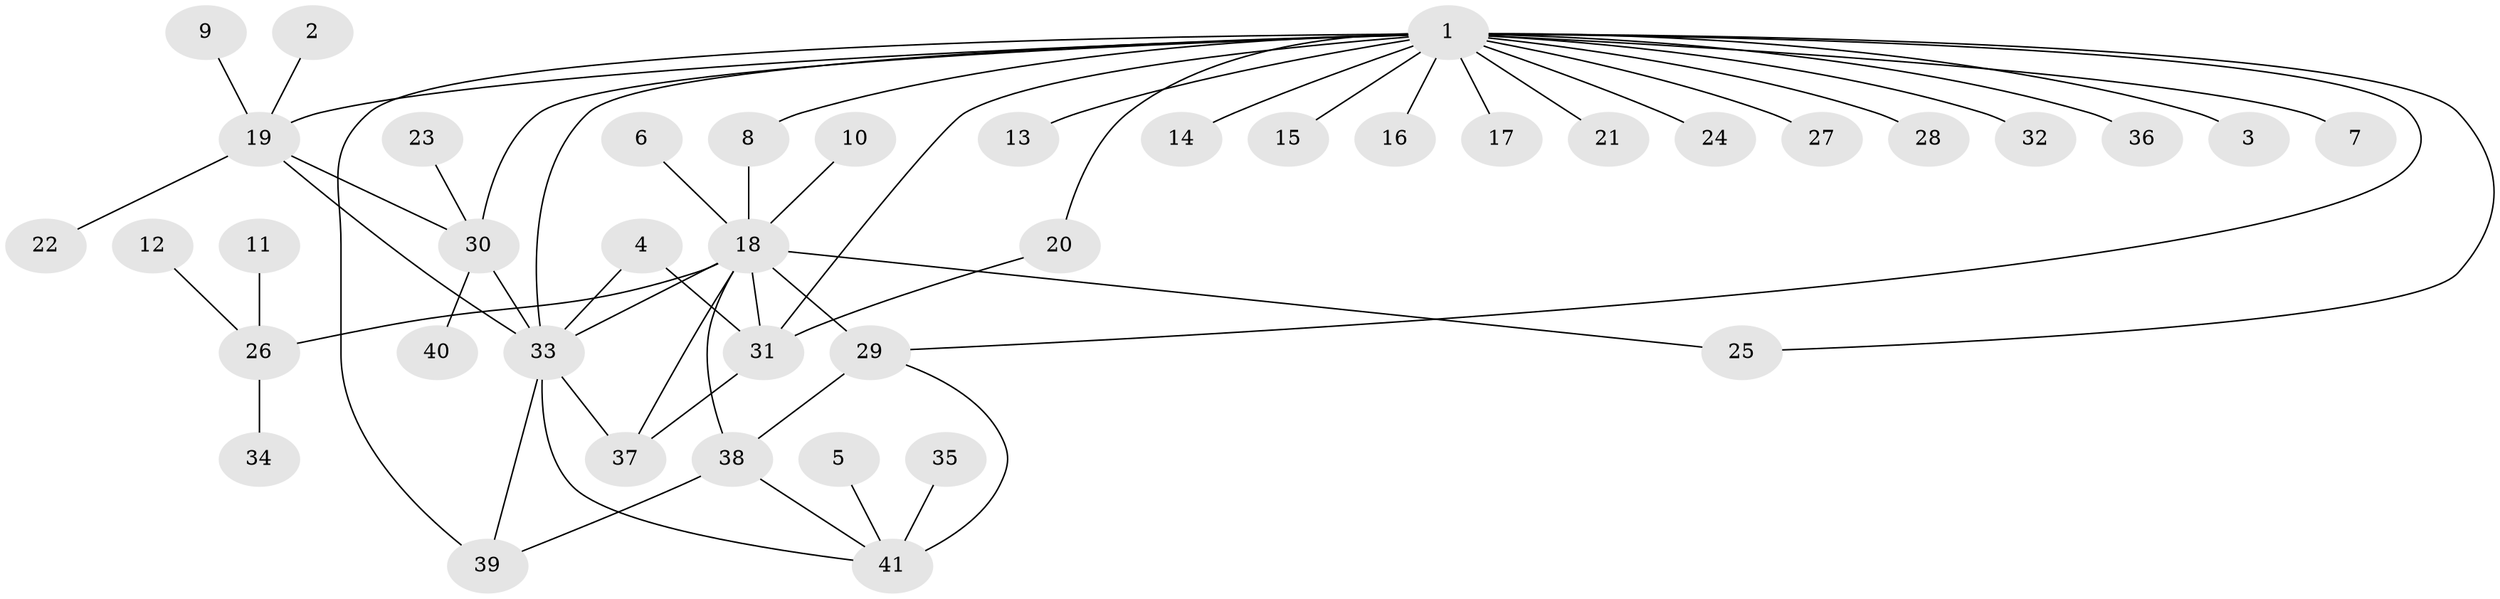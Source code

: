 // original degree distribution, {6: 0.07407407407407407, 7: 0.07407407407407407, 14: 0.012345679012345678, 3: 0.04938271604938271, 9: 0.024691358024691357, 4: 0.04938271604938271, 8: 0.012345679012345678, 5: 0.012345679012345678, 1: 0.5308641975308642, 2: 0.16049382716049382}
// Generated by graph-tools (version 1.1) at 2025/50/03/09/25 03:50:30]
// undirected, 41 vertices, 56 edges
graph export_dot {
graph [start="1"]
  node [color=gray90,style=filled];
  1;
  2;
  3;
  4;
  5;
  6;
  7;
  8;
  9;
  10;
  11;
  12;
  13;
  14;
  15;
  16;
  17;
  18;
  19;
  20;
  21;
  22;
  23;
  24;
  25;
  26;
  27;
  28;
  29;
  30;
  31;
  32;
  33;
  34;
  35;
  36;
  37;
  38;
  39;
  40;
  41;
  1 -- 3 [weight=1.0];
  1 -- 7 [weight=1.0];
  1 -- 8 [weight=1.0];
  1 -- 13 [weight=1.0];
  1 -- 14 [weight=1.0];
  1 -- 15 [weight=1.0];
  1 -- 16 [weight=1.0];
  1 -- 17 [weight=1.0];
  1 -- 19 [weight=1.0];
  1 -- 20 [weight=1.0];
  1 -- 21 [weight=1.0];
  1 -- 24 [weight=1.0];
  1 -- 25 [weight=1.0];
  1 -- 27 [weight=1.0];
  1 -- 28 [weight=1.0];
  1 -- 29 [weight=1.0];
  1 -- 30 [weight=1.0];
  1 -- 31 [weight=1.0];
  1 -- 32 [weight=1.0];
  1 -- 33 [weight=1.0];
  1 -- 36 [weight=1.0];
  1 -- 39 [weight=1.0];
  2 -- 19 [weight=1.0];
  4 -- 31 [weight=1.0];
  4 -- 33 [weight=1.0];
  5 -- 41 [weight=1.0];
  6 -- 18 [weight=1.0];
  8 -- 18 [weight=1.0];
  9 -- 19 [weight=1.0];
  10 -- 18 [weight=1.0];
  11 -- 26 [weight=1.0];
  12 -- 26 [weight=1.0];
  18 -- 25 [weight=1.0];
  18 -- 26 [weight=1.0];
  18 -- 29 [weight=2.0];
  18 -- 31 [weight=3.0];
  18 -- 33 [weight=2.0];
  18 -- 37 [weight=2.0];
  18 -- 38 [weight=1.0];
  19 -- 22 [weight=1.0];
  19 -- 30 [weight=1.0];
  19 -- 33 [weight=2.0];
  20 -- 31 [weight=1.0];
  23 -- 30 [weight=1.0];
  26 -- 34 [weight=1.0];
  29 -- 38 [weight=2.0];
  29 -- 41 [weight=2.0];
  30 -- 33 [weight=2.0];
  30 -- 40 [weight=1.0];
  31 -- 37 [weight=1.0];
  33 -- 37 [weight=2.0];
  33 -- 39 [weight=1.0];
  33 -- 41 [weight=1.0];
  35 -- 41 [weight=1.0];
  38 -- 39 [weight=1.0];
  38 -- 41 [weight=1.0];
}
